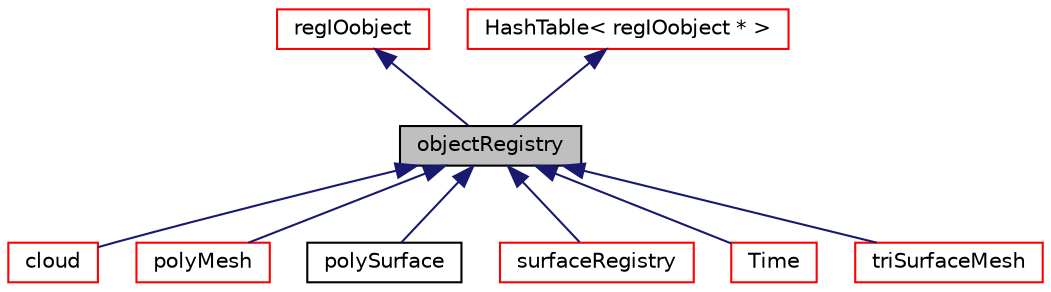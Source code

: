 digraph "objectRegistry"
{
  bgcolor="transparent";
  edge [fontname="Helvetica",fontsize="10",labelfontname="Helvetica",labelfontsize="10"];
  node [fontname="Helvetica",fontsize="10",shape=record];
  Node1 [label="objectRegistry",height=0.2,width=0.4,color="black", fillcolor="grey75", style="filled" fontcolor="black"];
  Node2 -> Node1 [dir="back",color="midnightblue",fontsize="10",style="solid",fontname="Helvetica"];
  Node2 [label="regIOobject",height=0.2,width=0.4,color="red",URL="$classFoam_1_1regIOobject.html",tooltip="regIOobject is an abstract class derived from IOobject to handle automatic object registration with t..."];
  Node3 -> Node1 [dir="back",color="midnightblue",fontsize="10",style="solid",fontname="Helvetica"];
  Node3 [label="HashTable\< regIOobject * \>",height=0.2,width=0.4,color="red",URL="$classFoam_1_1HashTable.html"];
  Node1 -> Node4 [dir="back",color="midnightblue",fontsize="10",style="solid",fontname="Helvetica"];
  Node4 [label="cloud",height=0.2,width=0.4,color="red",URL="$classFoam_1_1cloud.html",tooltip="A cloud is a registry collection of lagrangian particles. "];
  Node1 -> Node5 [dir="back",color="midnightblue",fontsize="10",style="solid",fontname="Helvetica"];
  Node5 [label="polyMesh",height=0.2,width=0.4,color="red",URL="$classFoam_1_1polyMesh.html",tooltip="Mesh consisting of general polyhedral cells. "];
  Node1 -> Node6 [dir="back",color="midnightblue",fontsize="10",style="solid",fontname="Helvetica"];
  Node6 [label="polySurface",height=0.2,width=0.4,color="black",URL="$classFoam_1_1polySurface.html",tooltip="A surface mesh consisting of general polygon faces and capable of holding fields. ..."];
  Node1 -> Node7 [dir="back",color="midnightblue",fontsize="10",style="solid",fontname="Helvetica"];
  Node7 [label="surfaceRegistry",height=0.2,width=0.4,color="red",URL="$classFoam_1_1surfaceRegistry.html",tooltip="Wraps the normal objectRegistry with a local instance for surfaces. "];
  Node1 -> Node8 [dir="back",color="midnightblue",fontsize="10",style="solid",fontname="Helvetica"];
  Node8 [label="Time",height=0.2,width=0.4,color="red",URL="$classFoam_1_1Time.html",tooltip="Class to control time during OpenFOAM simulations that is also the top-level objectRegistry. "];
  Node1 -> Node9 [dir="back",color="midnightblue",fontsize="10",style="solid",fontname="Helvetica"];
  Node9 [label="triSurfaceMesh",height=0.2,width=0.4,color="red",URL="$classFoam_1_1triSurfaceMesh.html",tooltip="IOoject and searching on triSurface. "];
}
